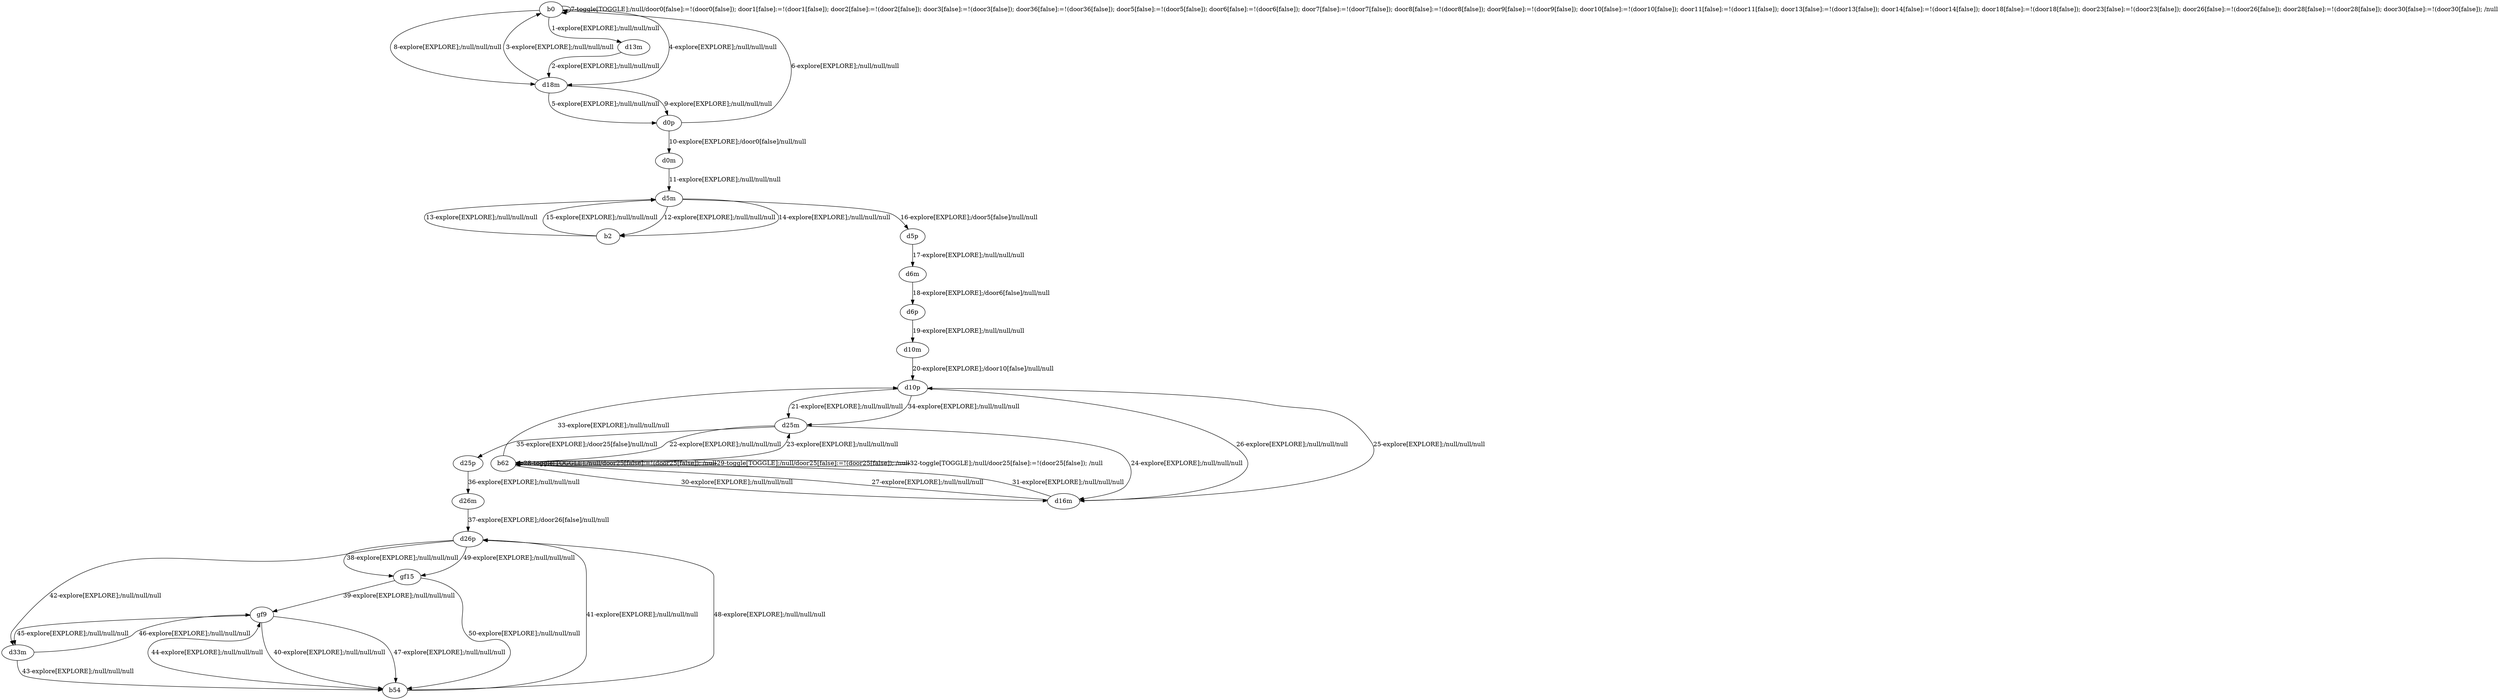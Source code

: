 # Total number of goals covered by this test: 1
# gf15 --> b54

digraph g {
"b0" -> "d13m" [label = "1-explore[EXPLORE];/null/null/null"];
"d13m" -> "d18m" [label = "2-explore[EXPLORE];/null/null/null"];
"d18m" -> "b0" [label = "3-explore[EXPLORE];/null/null/null"];
"b0" -> "d18m" [label = "4-explore[EXPLORE];/null/null/null"];
"d18m" -> "d0p" [label = "5-explore[EXPLORE];/null/null/null"];
"d0p" -> "b0" [label = "6-explore[EXPLORE];/null/null/null"];
"b0" -> "b0" [label = "7-toggle[TOGGLE];/null/door0[false]:=!(door0[false]); door1[false]:=!(door1[false]); door2[false]:=!(door2[false]); door3[false]:=!(door3[false]); door36[false]:=!(door36[false]); door5[false]:=!(door5[false]); door6[false]:=!(door6[false]); door7[false]:=!(door7[false]); door8[false]:=!(door8[false]); door9[false]:=!(door9[false]); door10[false]:=!(door10[false]); door11[false]:=!(door11[false]); door13[false]:=!(door13[false]); door14[false]:=!(door14[false]); door18[false]:=!(door18[false]); door23[false]:=!(door23[false]); door26[false]:=!(door26[false]); door28[false]:=!(door28[false]); door30[false]:=!(door30[false]); /null"];
"b0" -> "d18m" [label = "8-explore[EXPLORE];/null/null/null"];
"d18m" -> "d0p" [label = "9-explore[EXPLORE];/null/null/null"];
"d0p" -> "d0m" [label = "10-explore[EXPLORE];/door0[false]/null/null"];
"d0m" -> "d5m" [label = "11-explore[EXPLORE];/null/null/null"];
"d5m" -> "b2" [label = "12-explore[EXPLORE];/null/null/null"];
"b2" -> "d5m" [label = "13-explore[EXPLORE];/null/null/null"];
"d5m" -> "b2" [label = "14-explore[EXPLORE];/null/null/null"];
"b2" -> "d5m" [label = "15-explore[EXPLORE];/null/null/null"];
"d5m" -> "d5p" [label = "16-explore[EXPLORE];/door5[false]/null/null"];
"d5p" -> "d6m" [label = "17-explore[EXPLORE];/null/null/null"];
"d6m" -> "d6p" [label = "18-explore[EXPLORE];/door6[false]/null/null"];
"d6p" -> "d10m" [label = "19-explore[EXPLORE];/null/null/null"];
"d10m" -> "d10p" [label = "20-explore[EXPLORE];/door10[false]/null/null"];
"d10p" -> "d25m" [label = "21-explore[EXPLORE];/null/null/null"];
"d25m" -> "b62" [label = "22-explore[EXPLORE];/null/null/null"];
"b62" -> "d25m" [label = "23-explore[EXPLORE];/null/null/null"];
"d25m" -> "d16m" [label = "24-explore[EXPLORE];/null/null/null"];
"d16m" -> "d10p" [label = "25-explore[EXPLORE];/null/null/null"];
"d10p" -> "d16m" [label = "26-explore[EXPLORE];/null/null/null"];
"d16m" -> "b62" [label = "27-explore[EXPLORE];/null/null/null"];
"b62" -> "b62" [label = "28-toggle[TOGGLE];/null/door25[false]:=!(door25[false]); /null"];
"b62" -> "b62" [label = "29-toggle[TOGGLE];/null/door25[false]:=!(door25[false]); /null"];
"b62" -> "d16m" [label = "30-explore[EXPLORE];/null/null/null"];
"d16m" -> "b62" [label = "31-explore[EXPLORE];/null/null/null"];
"b62" -> "b62" [label = "32-toggle[TOGGLE];/null/door25[false]:=!(door25[false]); /null"];
"b62" -> "d10p" [label = "33-explore[EXPLORE];/null/null/null"];
"d10p" -> "d25m" [label = "34-explore[EXPLORE];/null/null/null"];
"d25m" -> "d25p" [label = "35-explore[EXPLORE];/door25[false]/null/null"];
"d25p" -> "d26m" [label = "36-explore[EXPLORE];/null/null/null"];
"d26m" -> "d26p" [label = "37-explore[EXPLORE];/door26[false]/null/null"];
"d26p" -> "gf15" [label = "38-explore[EXPLORE];/null/null/null"];
"gf15" -> "gf9" [label = "39-explore[EXPLORE];/null/null/null"];
"gf9" -> "b54" [label = "40-explore[EXPLORE];/null/null/null"];
"b54" -> "d26p" [label = "41-explore[EXPLORE];/null/null/null"];
"d26p" -> "d33m" [label = "42-explore[EXPLORE];/null/null/null"];
"d33m" -> "b54" [label = "43-explore[EXPLORE];/null/null/null"];
"b54" -> "gf9" [label = "44-explore[EXPLORE];/null/null/null"];
"gf9" -> "d33m" [label = "45-explore[EXPLORE];/null/null/null"];
"d33m" -> "gf9" [label = "46-explore[EXPLORE];/null/null/null"];
"gf9" -> "b54" [label = "47-explore[EXPLORE];/null/null/null"];
"b54" -> "d26p" [label = "48-explore[EXPLORE];/null/null/null"];
"d26p" -> "gf15" [label = "49-explore[EXPLORE];/null/null/null"];
"gf15" -> "b54" [label = "50-explore[EXPLORE];/null/null/null"];
}